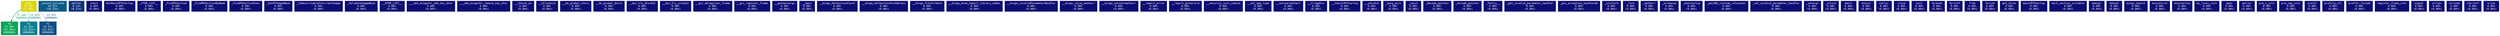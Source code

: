 digraph {
	graph [fontname=Consolas, nodesep=0.125, ranksep=0.25];
	node [fontcolor=white, fontname=Consolas, height=0, shape=box, style=filled, width=0];
	edge [fontname=Consolas];
	1 [color="#dbd505", fontcolor="#ffffff", fontsize="10.00", label="main\n75.68%\n(2.70%)"];
	1 -> 2 [arrowsize="0.62", color="#0ba556", fontcolor="#0ba556", fontsize="10.00", label="37.84%\n1000000×", labeldistance="1.51", penwidth="1.51"];
	1 -> 3 [arrowsize="0.46", color="#0c7d8f", fontcolor="#0c7d8f", fontsize="10.00", label="21.62%\n1000000×", labeldistance="0.86", penwidth="0.86"];
	1 -> 5 [arrowsize="0.37", color="#0d4d84", fontcolor="#0d4d84", fontsize="10.00", label="13.51%\n1000000×", labeldistance="0.54", penwidth="0.54"];
	2 [color="#0ba556", fontcolor="#ffffff", fontsize="10.00", label="f3\n37.84%\n(37.84%)\n1000000×"];
	3 [color="#0c7d8f", fontcolor="#ffffff", fontsize="10.00", label="f2\n21.62%\n(21.62%)\n1000000×"];
	4 [color="#0c5c88", fontcolor="#ffffff", fontsize="10.00", label="_mcount_private\n16.22%\n(16.22%)"];
	5 [color="#0d4d84", fontcolor="#ffffff", fontsize="10.00", label="f1\n13.51%\n(13.51%)\n1000000×"];
	6 [color="#0d317d", fontcolor="#ffffff", fontsize="10.00", label="malloc\n8.11%\n(8.11%)"];
	7 [color="#0d0d73", fontcolor="#ffffff", fontsize="10.00", label="etext\n0.00%\n(0.00%)"];
	8 [color="#0d0d73", fontcolor="#ffffff", fontsize="10.00", label="WinMainCRTStartup\n0.00%\n(0.00%)"];
	9 [color="#0d0d73", fontcolor="#ffffff", fontsize="10.00", label="_CTOR_LIST__\n0.00%\n(0.00%)"];
	10 [color="#0d0d73", fontcolor="#ffffff", fontsize="10.00", label="_FindPESection\n0.00%\n(0.00%)"];
	11 [color="#0d0d73", fontcolor="#ffffff", fontsize="10.00", label="_FindPESectionByName\n0.00%\n(0.00%)"];
	12 [color="#0d0d73", fontcolor="#ffffff", fontsize="10.00", label="_FindPESectionExec\n0.00%\n(0.00%)"];
	13 [color="#0d0d73", fontcolor="#ffffff", fontsize="10.00", label="_GetPEImageBase\n0.00%\n(0.00%)"];
	14 [color="#0d0d73", fontcolor="#ffffff", fontsize="10.00", label="_IsNonwritableInCurrentImage\n0.00%\n(0.00%)"];
	15 [color="#0d0d73", fontcolor="#ffffff", fontsize="10.00", label="_ValidateImageBase\n0.00%\n(0.00%)"];
	16 [color="#0d0d73", fontcolor="#ffffff", fontsize="10.00", label="__DTOR_LIST__\n0.00%\n(0.00%)"];
	17 [color="#0d0d73", fontcolor="#ffffff", fontsize="10.00", label="___w64_mingwthr_add_key_dtor\n0.00%\n(0.00%)"];
	18 [color="#0d0d73", fontcolor="#ffffff", fontsize="10.00", label="___w64_mingwthr_remove_key_dtor\n0.00%\n(0.00%)"];
	19 [color="#0d0d73", fontcolor="#ffffff", fontsize="10.00", label="__chkstk_ms\n0.00%\n(0.00%)"];
	20 [color="#0d0d73", fontcolor="#ffffff", fontsize="10.00", label="__dllonexit\n0.00%\n(0.00%)"];
	21 [color="#0d0d73", fontcolor="#ffffff", fontsize="10.00", label="__do_global_ctors\n0.00%\n(0.00%)"];
	22 [color="#0d0d73", fontcolor="#ffffff", fontsize="10.00", label="__do_global_dtors\n0.00%\n(0.00%)"];
	23 [color="#0d0d73", fontcolor="#ffffff", fontsize="10.00", label="__dyn_tls_dtor@12\n0.00%\n(0.00%)"];
	24 [color="#0d0d73", fontcolor="#ffffff", fontsize="10.00", label="__dyn_tls_init@12\n0.00%\n(0.00%)"];
	25 [color="#0d0d73", fontcolor="#ffffff", fontsize="10.00", label="__gcc_deregister_frame\n0.00%\n(0.00%)"];
	26 [color="#0d0d73", fontcolor="#ffffff", fontsize="10.00", label="__gcc_register_frame\n0.00%\n(0.00%)"];
	27 [color="#0d0d73", fontcolor="#ffffff", fontsize="10.00", label="__getmainargs\n0.00%\n(0.00%)"];
	28 [color="#0d0d73", fontcolor="#ffffff", fontsize="10.00", label="__main\n0.00%\n(0.00%)"];
	29 [color="#0d0d73", fontcolor="#ffffff", fontsize="10.00", label="__mingw_GetSectionCount\n0.00%\n(0.00%)"];
	30 [color="#0d0d73", fontcolor="#ffffff", fontsize="10.00", label="__mingw_GetSectionForAddress\n0.00%\n(0.00%)"];
	31 [color="#0d0d73", fontcolor="#ffffff", fontsize="10.00", label="__mingw_TLScallback\n0.00%\n(0.00%)"];
	32 [color="#0d0d73", fontcolor="#ffffff", fontsize="10.00", label="__mingw_enum_import_library_names\n0.00%\n(0.00%)"];
	33 [color="#0d0d73", fontcolor="#ffffff", fontsize="10.00", label="__mingw_invalidParameterHandler\n0.00%\n(0.00%)"];
	34 [color="#0d0d73", fontcolor="#ffffff", fontsize="10.00", label="__mingw_raise_matherr\n0.00%\n(0.00%)"];
	35 [color="#0d0d73", fontcolor="#ffffff", fontsize="10.00", label="__mingw_setusermatherr\n0.00%\n(0.00%)"];
	36 [color="#0d0d73", fontcolor="#ffffff", fontsize="10.00", label="__report_error\n0.00%\n(0.00%)"];
	37 [color="#0d0d73", fontcolor="#ffffff", fontsize="10.00", label="__report_gsfailure\n0.00%\n(0.00%)"];
	38 [color="#0d0d73", fontcolor="#ffffff", fontsize="10.00", label="__security_init_cookie\n0.00%\n(0.00%)"];
	39 [color="#0d0d73", fontcolor="#ffffff", fontsize="10.00", label="__set_app_type\n0.00%\n(0.00%)"];
	40 [color="#0d0d73", fontcolor="#ffffff", fontsize="10.00", label="__setusermatherr\n0.00%\n(0.00%)"];
	41 [color="#0d0d73", fontcolor="#ffffff", fontsize="10.00", label="__tlregdtor\n0.00%\n(0.00%)"];
	42 [color="#0d0d73", fontcolor="#ffffff", fontsize="10.00", label="__tmainCRTStartup\n0.00%\n(0.00%)"];
	43 [color="#0d0d73", fontcolor="#ffffff", fontsize="10.00", label="__udivdi3\n0.00%\n(0.00%)"];
	44 [color="#0d0d73", fontcolor="#ffffff", fontsize="10.00", label="_amsg_exit\n0.00%\n(0.00%)"];
	45 [color="#0d0d73", fontcolor="#ffffff", fontsize="10.00", label="_cexit\n0.00%\n(0.00%)"];
	46 [color="#0d0d73", fontcolor="#ffffff", fontsize="10.00", label="_decode_pointer\n0.00%\n(0.00%)"];
	47 [color="#0d0d73", fontcolor="#ffffff", fontsize="10.00", label="_encode_pointer\n0.00%\n(0.00%)"];
	48 [color="#0d0d73", fontcolor="#ffffff", fontsize="10.00", label="_fentry__\n0.00%\n(0.00%)"];
	49 [color="#0d0d73", fontcolor="#ffffff", fontsize="10.00", label="_get_invalid_parameter_handler\n0.00%\n(0.00%)"];
	50 [color="#0d0d73", fontcolor="#ffffff", fontsize="10.00", label="_gnu_exception_handler@4\n0.00%\n(0.00%)"];
	51 [color="#0d0d73", fontcolor="#ffffff", fontsize="10.00", label="_initterm\n0.00%\n(0.00%)"];
	52 [color="#0d0d73", fontcolor="#ffffff", fontsize="10.00", label="_lock\n0.00%\n(0.00%)"];
	53 [color="#0d0d73", fontcolor="#ffffff", fontsize="10.00", label="_matherr\n0.00%\n(0.00%)"];
	54 [color="#0d0d73", fontcolor="#ffffff", fontsize="10.00", label="_mcleanup\n0.00%\n(0.00%)"];
	55 [color="#0d0d73", fontcolor="#ffffff", fontsize="10.00", label="_monstartup\n0.00%\n(0.00%)"];
	56 [color="#0d0d73", fontcolor="#ffffff", fontsize="10.00", label="_pei386_runtime_relocator\n0.00%\n(0.00%)"];
	57 [color="#0d0d73", fontcolor="#ffffff", fontsize="10.00", label="_set_invalid_parameter_handler\n0.00%\n(0.00%)"];
	58 [color="#0d0d73", fontcolor="#ffffff", fontsize="10.00", label="_setargv\n0.00%\n(0.00%)"];
	59 [color="#0d0d73", fontcolor="#ffffff", fontsize="10.00", label="_unlock\n0.00%\n(0.00%)"];
	60 [color="#0d0d73", fontcolor="#ffffff", fontsize="10.00", label="abort\n0.00%\n(0.00%)"];
	61 [color="#0d0d73", fontcolor="#ffffff", fontsize="10.00", label="atexit\n0.00%\n(0.00%)"];
	62 [color="#0d0d73", fontcolor="#ffffff", fontsize="10.00", label="calloc\n0.00%\n(0.00%)"];
	63 [color="#0d0d73", fontcolor="#ffffff", fontsize="10.00", label="close\n0.00%\n(0.00%)"];
	64 [color="#0d0d73", fontcolor="#ffffff", fontsize="10.00", label="exit\n0.00%\n(0.00%)"];
	65 [color="#0d0d73", fontcolor="#ffffff", fontsize="10.00", label="fpreset\n0.00%\n(0.00%)"];
	66 [color="#0d0d73", fontcolor="#ffffff", fontsize="10.00", label="fprintf\n0.00%\n(0.00%)"];
	67 [color="#0d0d73", fontcolor="#ffffff", fontsize="10.00", label="free\n0.00%\n(0.00%)"];
	68 [color="#0d0d73", fontcolor="#ffffff", fontsize="10.00", label="fwrite\n0.00%\n(0.00%)"];
	69 [color="#0d0d73", fontcolor="#ffffff", fontsize="10.00", label="get_thrpc\n0.00%\n(0.00%)"];
	70 [color="#0d0d73", fontcolor="#ffffff", fontsize="10.00", label="mainCRTStartup\n0.00%\n(0.00%)"];
	71 [color="#0d0d73", fontcolor="#ffffff", fontsize="10.00", label="mark_section_writable\n0.00%\n(0.00%)"];
	73 [color="#0d0d73", fontcolor="#ffffff", fontsize="10.00", label="memcpy\n0.00%\n(0.00%)"];
	74 [color="#0d0d73", fontcolor="#ffffff", fontsize="10.00", label="memset\n0.00%\n(0.00%)"];
	75 [color="#0d0d73", fontcolor="#ffffff", fontsize="10.00", label="mingw_onexit\n0.00%\n(0.00%)"];
	76 [color="#0d0d73", fontcolor="#ffffff", fontsize="10.00", label="moncontrol\n0.00%\n(0.00%)"];
	77 [color="#0d0d73", fontcolor="#ffffff", fontsize="10.00", label="monstartup\n0.00%\n(0.00%)"];
	78 [color="#0d0d73", fontcolor="#ffffff", fontsize="10.00", label="my_lconv_init\n0.00%\n(0.00%)"];
	79 [color="#0d0d73", fontcolor="#ffffff", fontsize="10.00", label="open\n0.00%\n(0.00%)"];
	80 [color="#0d0d73", fontcolor="#ffffff", fontsize="10.00", label="perror\n0.00%\n(0.00%)"];
	81 [color="#0d0d73", fontcolor="#ffffff", fontsize="10.00", label="pre_c_init\n0.00%\n(0.00%)"];
	82 [color="#0d0d73", fontcolor="#ffffff", fontsize="10.00", label="pre_cpp_init\n0.00%\n(0.00%)"];
	83 [color="#0d0d73", fontcolor="#ffffff", fontsize="10.00", label="profil\n0.00%\n(0.00%)"];
	84 [color="#0d0d73", fontcolor="#ffffff", fontsize="10.00", label="profile_ctl\n0.00%\n(0.00%)"];
	85 [color="#0d0d73", fontcolor="#ffffff", fontsize="10.00", label="profthr_func@4\n0.00%\n(0.00%)"];
	86 [color="#0d0d73", fontcolor="#ffffff", fontsize="10.00", label="register_frame_ctor\n0.00%\n(0.00%)"];
	87 [color="#0d0d73", fontcolor="#ffffff", fontsize="10.00", label="signal\n0.00%\n(0.00%)"];
	88 [color="#0d0d73", fontcolor="#ffffff", fontsize="10.00", label="strlen\n0.00%\n(0.00%)"];
	89 [color="#0d0d73", fontcolor="#ffffff", fontsize="10.00", label="strncmp\n0.00%\n(0.00%)"];
	90 [color="#0d0d73", fontcolor="#ffffff", fontsize="10.00", label="vfprintf\n0.00%\n(0.00%)"];
	91 [color="#0d0d73", fontcolor="#ffffff", fontsize="10.00", label="write\n0.00%\n(0.00%)"];
}
